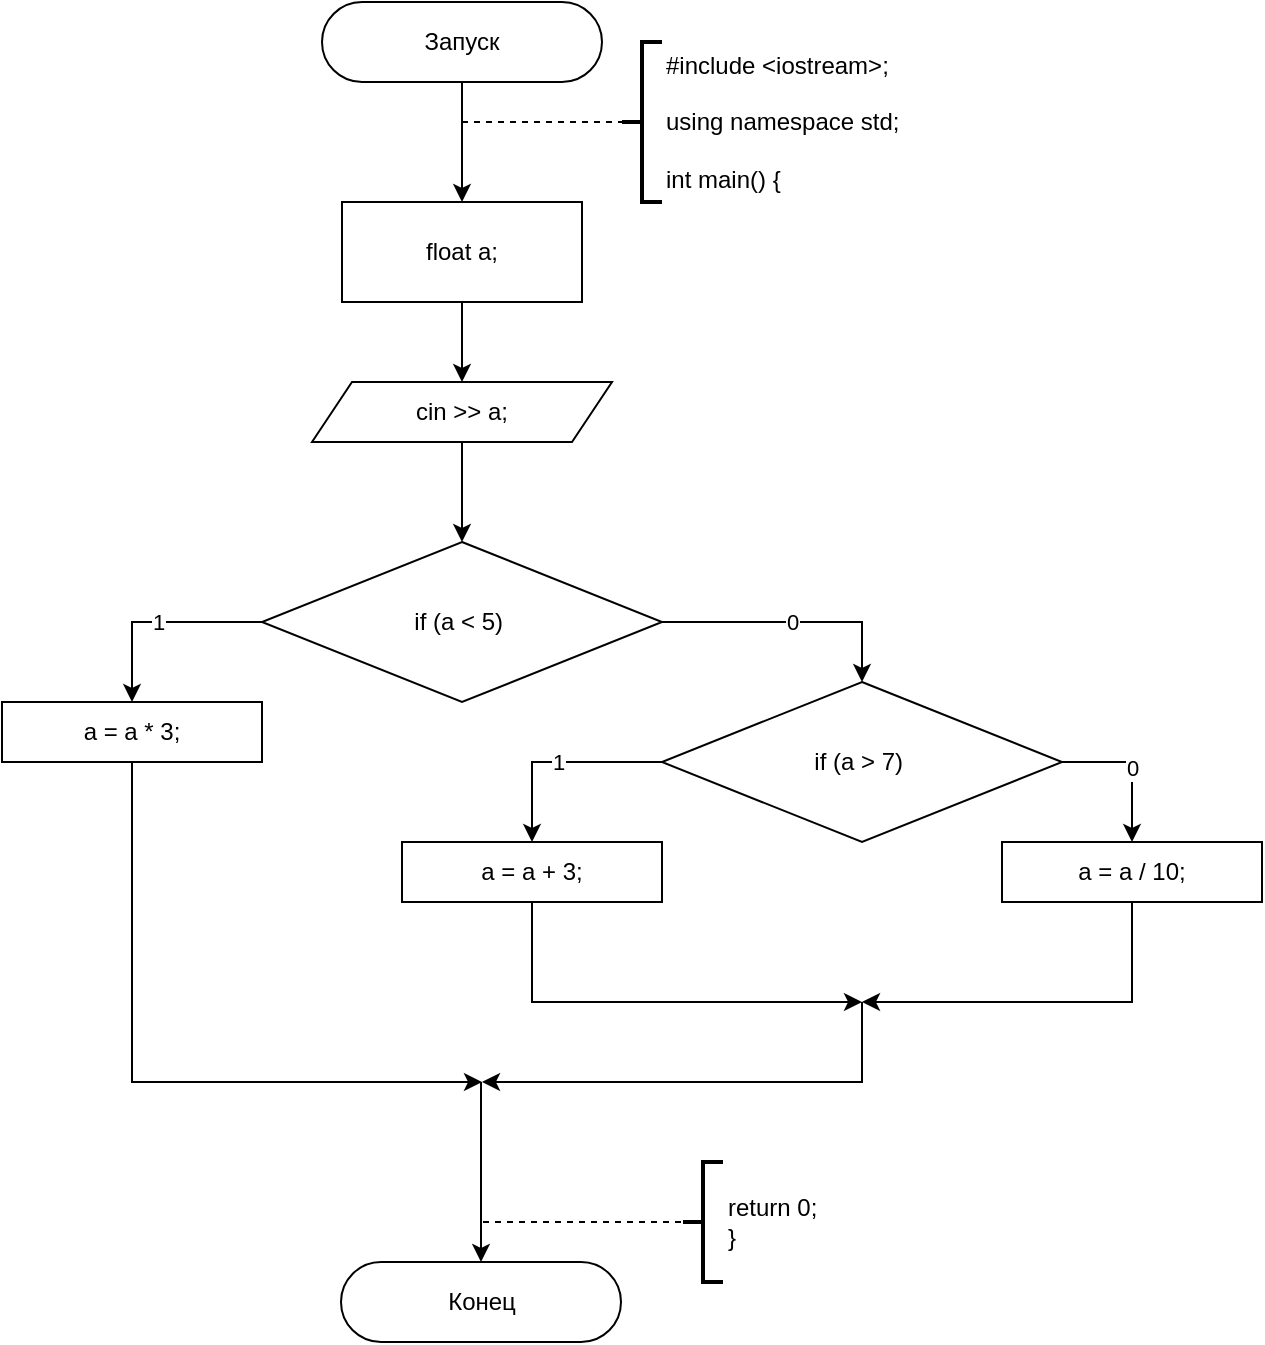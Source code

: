 <mxfile version="13.9.9" type="device"><diagram id="gCv7PgHndnpVPmj5w98u" name="Страница 1"><mxGraphModel dx="852" dy="494" grid="1" gridSize="10" guides="1" tooltips="1" connect="1" arrows="1" fold="1" page="1" pageScale="1" pageWidth="827" pageHeight="1169" math="0" shadow="0"><root><mxCell id="0"/><mxCell id="1" parent="0"/><mxCell id="7" style="edgeStyle=orthogonalEdgeStyle;rounded=0;orthogonalLoop=1;jettySize=auto;html=1;" parent="1" source="2" target="5" edge="1"><mxGeometry relative="1" as="geometry"/></mxCell><mxCell id="2" value="Запуск" style="rounded=1;whiteSpace=wrap;html=1;arcSize=50;" parent="1" vertex="1"><mxGeometry x="260" y="20" width="140" height="40" as="geometry"/></mxCell><mxCell id="4" value="Конец" style="rounded=1;whiteSpace=wrap;html=1;arcSize=50;" parent="1" vertex="1"><mxGeometry x="269.5" y="650" width="140" height="40" as="geometry"/></mxCell><mxCell id="10" style="edgeStyle=orthogonalEdgeStyle;rounded=0;orthogonalLoop=1;jettySize=auto;html=1;" parent="1" source="5" edge="1"><mxGeometry relative="1" as="geometry"><mxPoint x="330" y="210" as="targetPoint"/></mxGeometry></mxCell><mxCell id="5" value="float a;" style="rounded=0;whiteSpace=wrap;html=1;" parent="1" vertex="1"><mxGeometry x="270" y="120" width="120" height="50" as="geometry"/></mxCell><mxCell id="8" value="#include &amp;lt;iostream&amp;gt;;&lt;br&gt;&lt;br&gt;using namespace std;&lt;br&gt;&lt;br&gt;int main() {" style="strokeWidth=2;html=1;shape=mxgraph.flowchart.annotation_2;align=left;labelPosition=right;pointerEvents=1;" parent="1" vertex="1"><mxGeometry x="410" y="40" width="20" height="80" as="geometry"/></mxCell><mxCell id="46" value="" style="endArrow=none;dashed=1;html=1;entryX=0;entryY=0.5;entryDx=0;entryDy=0;entryPerimeter=0;" parent="1" target="8" edge="1"><mxGeometry width="50" height="50" relative="1" as="geometry"><mxPoint x="330" y="80" as="sourcePoint"/><mxPoint x="420" y="70" as="targetPoint"/></mxGeometry></mxCell><mxCell id="53" style="edgeStyle=orthogonalEdgeStyle;rounded=0;orthogonalLoop=1;jettySize=auto;html=1;entryX=0;entryY=0.5;entryDx=0;entryDy=0;exitX=0.5;exitY=1;exitDx=0;exitDy=0;" parent="1" edge="1"><mxGeometry relative="1" as="geometry"><mxPoint x="530" y="650" as="targetPoint"/></mxGeometry></mxCell><mxCell id="60" value="return 0;&lt;br&gt;}" style="strokeWidth=2;html=1;shape=mxgraph.flowchart.annotation_2;align=left;labelPosition=right;pointerEvents=1;" parent="1" vertex="1"><mxGeometry x="440.5" y="600" width="20" height="60" as="geometry"/></mxCell><mxCell id="61" value="" style="endArrow=none;dashed=1;html=1;entryX=0;entryY=0.5;entryDx=0;entryDy=0;entryPerimeter=0;" parent="1" target="60" edge="1"><mxGeometry width="50" height="50" relative="1" as="geometry"><mxPoint x="340.5" y="630" as="sourcePoint"/><mxPoint x="440.5" y="-410" as="targetPoint"/></mxGeometry></mxCell><mxCell id="95" value="" style="endArrow=classic;html=1;entryX=0.5;entryY=0;entryDx=0;entryDy=0;" parent="1" target="4" edge="1"><mxGeometry width="50" height="50" relative="1" as="geometry"><mxPoint x="339.5" y="560" as="sourcePoint"/><mxPoint x="439.5" y="690" as="targetPoint"/></mxGeometry></mxCell><mxCell id="98" style="edgeStyle=orthogonalEdgeStyle;rounded=0;orthogonalLoop=1;jettySize=auto;html=1;entryX=0.5;entryY=0;entryDx=0;entryDy=0;" parent="1" source="96" target="97" edge="1"><mxGeometry relative="1" as="geometry"/></mxCell><mxCell id="96" value="cin &amp;gt;&amp;gt; a;" style="shape=parallelogram;perimeter=parallelogramPerimeter;whiteSpace=wrap;html=1;fixedSize=1;" parent="1" vertex="1"><mxGeometry x="255" y="210" width="150" height="30" as="geometry"/></mxCell><mxCell id="100" value="1" style="edgeStyle=orthogonalEdgeStyle;rounded=0;orthogonalLoop=1;jettySize=auto;html=1;entryX=0.5;entryY=0;entryDx=0;entryDy=0;" parent="1" source="97" target="99" edge="1"><mxGeometry relative="1" as="geometry"><Array as="points"><mxPoint x="165" y="330"/></Array></mxGeometry></mxCell><mxCell id="138" value="0" style="edgeStyle=orthogonalEdgeStyle;rounded=0;orthogonalLoop=1;jettySize=auto;html=1;entryX=0.5;entryY=0;entryDx=0;entryDy=0;" parent="1" source="97" target="137" edge="1"><mxGeometry relative="1" as="geometry"><Array as="points"><mxPoint x="530" y="330"/></Array></mxGeometry></mxCell><mxCell id="97" value="if (a &amp;lt; 5)&amp;nbsp;" style="rhombus;whiteSpace=wrap;html=1;" parent="1" vertex="1"><mxGeometry x="230" y="290" width="200" height="80" as="geometry"/></mxCell><mxCell id="146" style="edgeStyle=orthogonalEdgeStyle;rounded=0;orthogonalLoop=1;jettySize=auto;html=1;" parent="1" source="99" edge="1"><mxGeometry relative="1" as="geometry"><mxPoint x="340" y="560" as="targetPoint"/><Array as="points"><mxPoint x="165" y="560"/><mxPoint x="230" y="560"/></Array></mxGeometry></mxCell><mxCell id="99" value="a = a * 3;" style="rounded=0;whiteSpace=wrap;html=1;" parent="1" vertex="1"><mxGeometry x="100" y="370" width="130" height="30" as="geometry"/></mxCell><mxCell id="140" value="1" style="edgeStyle=orthogonalEdgeStyle;rounded=0;orthogonalLoop=1;jettySize=auto;html=1;entryX=0.5;entryY=0;entryDx=0;entryDy=0;" parent="1" source="137" target="139" edge="1"><mxGeometry relative="1" as="geometry"><Array as="points"><mxPoint x="365" y="400"/></Array></mxGeometry></mxCell><mxCell id="143" value="0" style="edgeStyle=orthogonalEdgeStyle;rounded=0;orthogonalLoop=1;jettySize=auto;html=1;entryX=0.5;entryY=0;entryDx=0;entryDy=0;" parent="1" source="137" target="142" edge="1"><mxGeometry relative="1" as="geometry"><Array as="points"><mxPoint x="665" y="400"/></Array></mxGeometry></mxCell><mxCell id="137" value="if (a &amp;gt; 7)&amp;nbsp;" style="rhombus;whiteSpace=wrap;html=1;" parent="1" vertex="1"><mxGeometry x="430" y="360" width="200" height="80" as="geometry"/></mxCell><mxCell id="145" style="edgeStyle=orthogonalEdgeStyle;rounded=0;orthogonalLoop=1;jettySize=auto;html=1;" parent="1" source="139" edge="1"><mxGeometry relative="1" as="geometry"><mxPoint x="530" y="520" as="targetPoint"/><Array as="points"><mxPoint x="365" y="520"/></Array></mxGeometry></mxCell><mxCell id="139" value="a = a + 3;" style="rounded=0;whiteSpace=wrap;html=1;" parent="1" vertex="1"><mxGeometry x="300" y="440" width="130" height="30" as="geometry"/></mxCell><mxCell id="144" style="edgeStyle=orthogonalEdgeStyle;rounded=0;orthogonalLoop=1;jettySize=auto;html=1;" parent="1" source="142" edge="1"><mxGeometry relative="1" as="geometry"><mxPoint x="530" y="520" as="targetPoint"/><Array as="points"><mxPoint x="665" y="520"/></Array></mxGeometry></mxCell><mxCell id="142" value="a = a / 10;" style="rounded=0;whiteSpace=wrap;html=1;" parent="1" vertex="1"><mxGeometry x="600" y="440" width="130" height="30" as="geometry"/></mxCell><mxCell id="147" value="" style="endArrow=classic;html=1;rounded=0;" parent="1" edge="1"><mxGeometry width="50" height="50" relative="1" as="geometry"><mxPoint x="530" y="520" as="sourcePoint"/><mxPoint x="340" y="560" as="targetPoint"/><Array as="points"><mxPoint x="530" y="560"/></Array></mxGeometry></mxCell></root></mxGraphModel></diagram></mxfile>